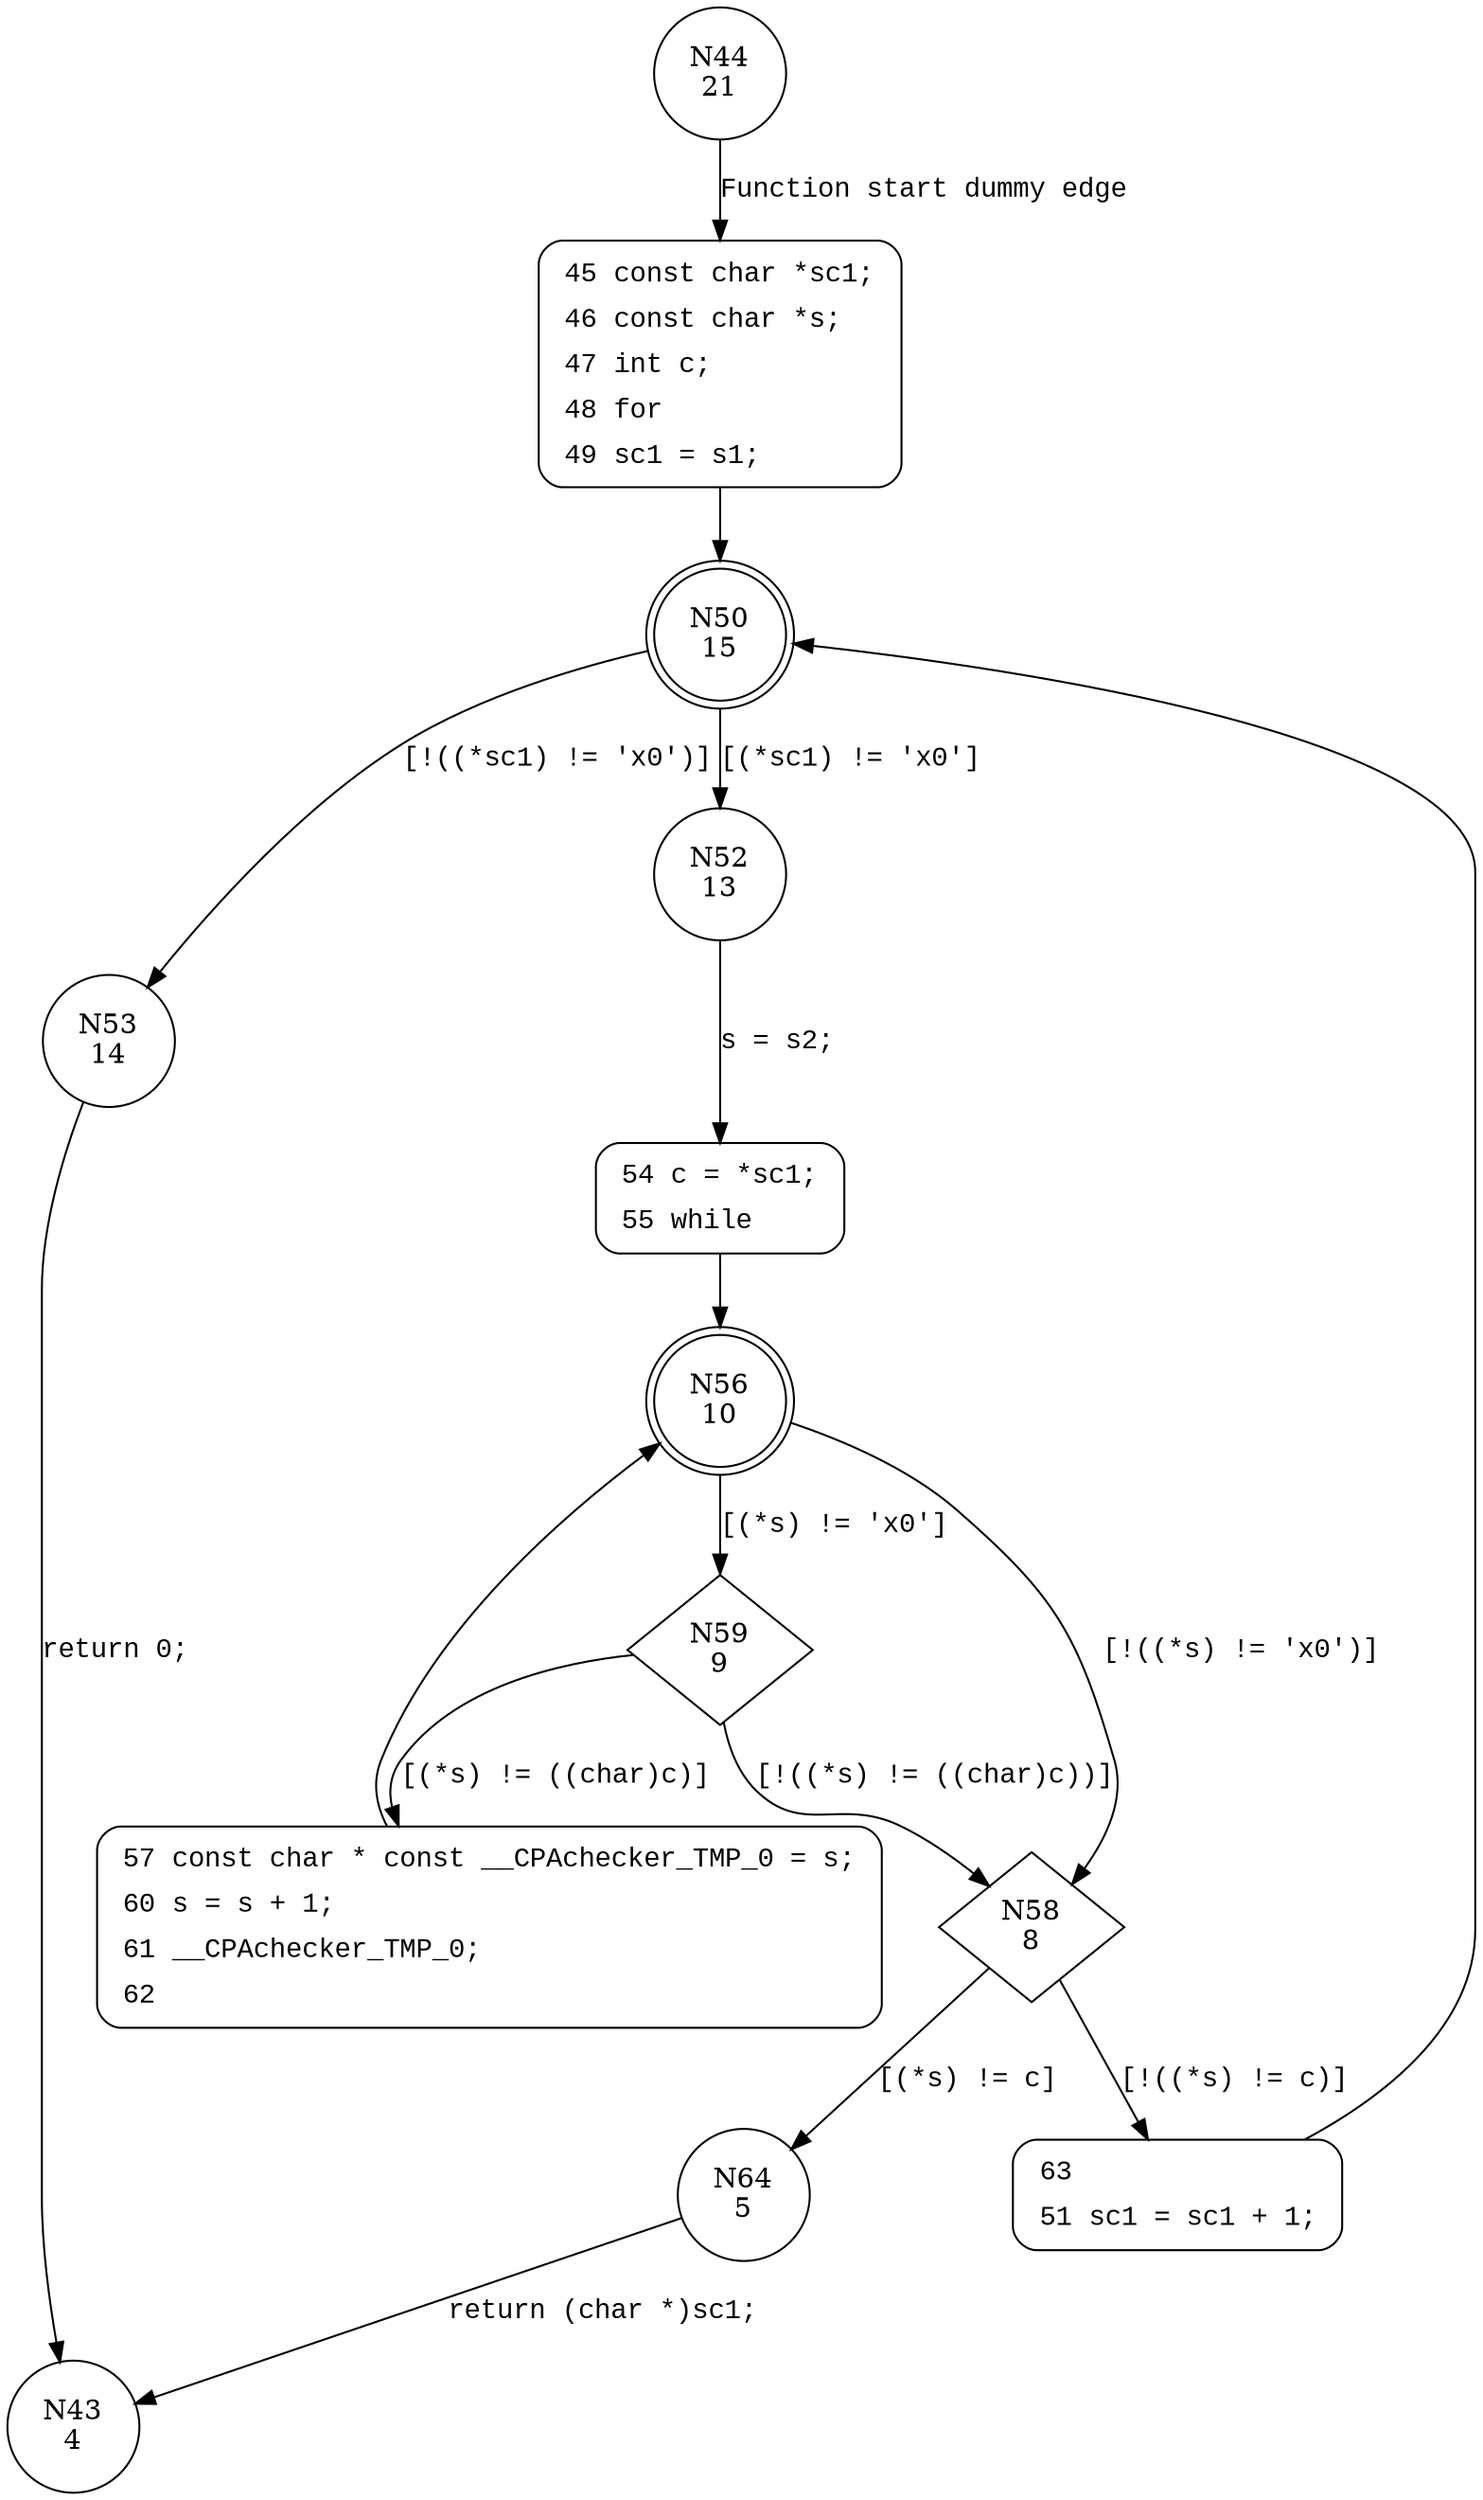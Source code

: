 digraph cstrpbrk {
44 [shape="circle" label="N44\n21"]
45 [shape="circle" label="N45\n20"]
50 [shape="doublecircle" label="N50\n15"]
52 [shape="circle" label="N52\n13"]
53 [shape="circle" label="N53\n14"]
54 [shape="circle" label="N54\n12"]
56 [shape="doublecircle" label="N56\n10"]
59 [shape="diamond" label="N59\n9"]
58 [shape="diamond" label="N58\n8"]
64 [shape="circle" label="N64\n5"]
63 [shape="circle" label="N63\n7"]
43 [shape="circle" label="N43\n4"]
57 [shape="circle" label="N57\n3"]
45 [style="filled,bold" penwidth="1" fillcolor="white" fontname="Courier New" shape="Mrecord" label=<<table border="0" cellborder="0" cellpadding="3" bgcolor="white"><tr><td align="right">45</td><td align="left">const char *sc1;</td></tr><tr><td align="right">46</td><td align="left">const char *s;</td></tr><tr><td align="right">47</td><td align="left">int c;</td></tr><tr><td align="right">48</td><td align="left">for</td></tr><tr><td align="right">49</td><td align="left">sc1 = s1;</td></tr></table>>]
45 -> 50[label=""]
54 [style="filled,bold" penwidth="1" fillcolor="white" fontname="Courier New" shape="Mrecord" label=<<table border="0" cellborder="0" cellpadding="3" bgcolor="white"><tr><td align="right">54</td><td align="left">c = *sc1;</td></tr><tr><td align="right">55</td><td align="left">while</td></tr></table>>]
54 -> 56[label=""]
63 [style="filled,bold" penwidth="1" fillcolor="white" fontname="Courier New" shape="Mrecord" label=<<table border="0" cellborder="0" cellpadding="3" bgcolor="white"><tr><td align="right">63</td><td align="left"></td></tr><tr><td align="right">51</td><td align="left">sc1 = sc1 + 1;</td></tr></table>>]
63 -> 50[label=""]
57 [style="filled,bold" penwidth="1" fillcolor="white" fontname="Courier New" shape="Mrecord" label=<<table border="0" cellborder="0" cellpadding="3" bgcolor="white"><tr><td align="right">57</td><td align="left">const char * const __CPAchecker_TMP_0 = s;</td></tr><tr><td align="right">60</td><td align="left">s = s + 1;</td></tr><tr><td align="right">61</td><td align="left">__CPAchecker_TMP_0;</td></tr><tr><td align="right">62</td><td align="left"></td></tr></table>>]
57 -> 56[label=""]
44 -> 45 [label="Function start dummy edge" fontname="Courier New"]
50 -> 52 [label="[(*sc1) != '\x0']" fontname="Courier New"]
50 -> 53 [label="[!((*sc1) != '\x0')]" fontname="Courier New"]
52 -> 54 [label="s = s2;" fontname="Courier New"]
56 -> 59 [label="[(*s) != '\x0']" fontname="Courier New"]
56 -> 58 [label="[!((*s) != '\x0')]" fontname="Courier New"]
58 -> 64 [label="[(*s) != c]" fontname="Courier New"]
58 -> 63 [label="[!((*s) != c)]" fontname="Courier New"]
64 -> 43 [label="return (char *)sc1;" fontname="Courier New"]
59 -> 57 [label="[(*s) != ((char)c)]" fontname="Courier New"]
59 -> 58 [label="[!((*s) != ((char)c))]" fontname="Courier New"]
53 -> 43 [label="return 0;" fontname="Courier New"]
}